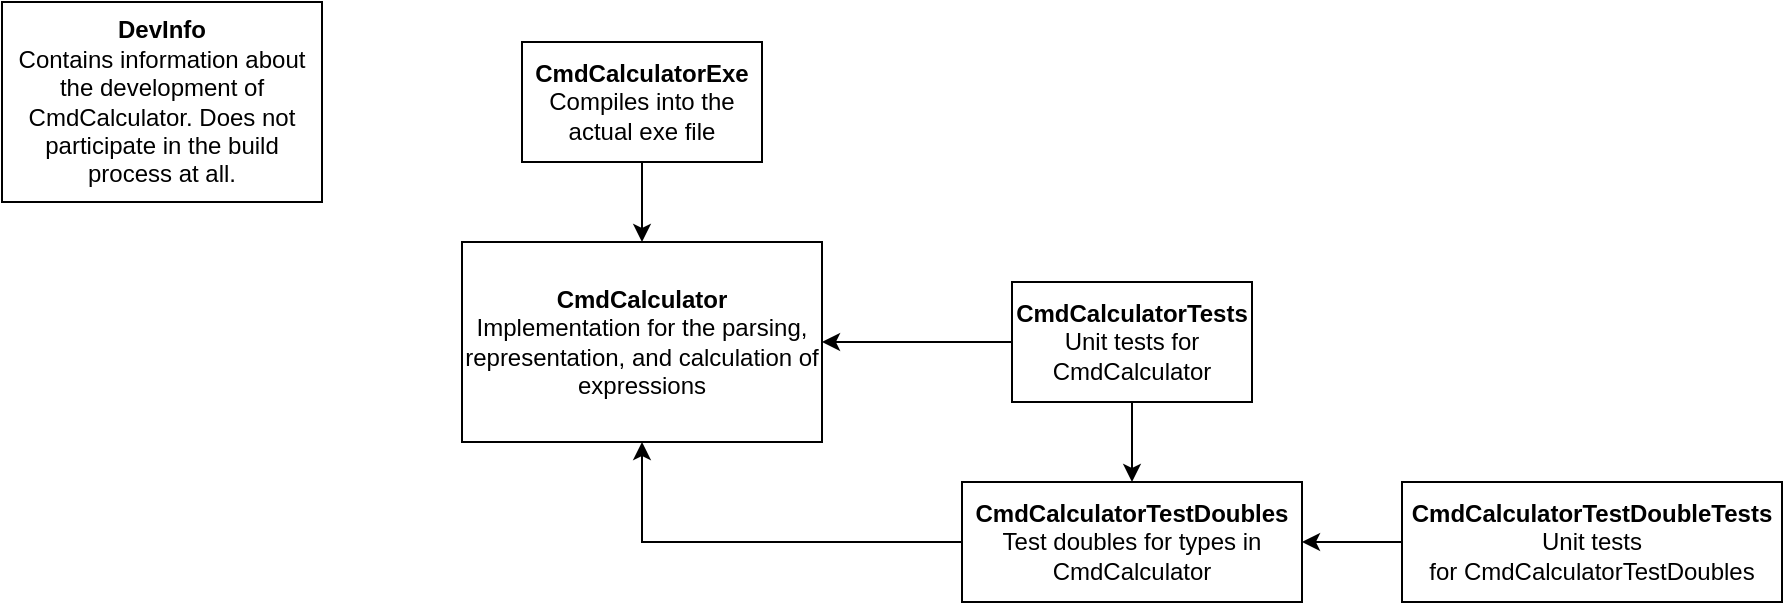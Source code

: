 <mxfile version="15.8.7" type="device"><diagram name="Page-1" id="0C6rbgazT1nEUo85-nEN"><mxGraphModel dx="1552" dy="917" grid="1" gridSize="10" guides="1" tooltips="1" connect="1" arrows="1" fold="1" page="1" pageScale="1" pageWidth="850" pageHeight="1100" math="0" shadow="0"><root><mxCell id="0"/><mxCell id="1" parent="0"/><mxCell id="Yo9DqWEjE8RmXLsEaZGv-4" value="" style="edgeStyle=orthogonalEdgeStyle;rounded=0;orthogonalLoop=1;jettySize=auto;html=1;" parent="1" source="Yo9DqWEjE8RmXLsEaZGv-1" target="Yo9DqWEjE8RmXLsEaZGv-2" edge="1"><mxGeometry relative="1" as="geometry"/></mxCell><mxCell id="Yo9DqWEjE8RmXLsEaZGv-1" value="&lt;b&gt;CmdCalculatorExe&lt;/b&gt;&lt;br&gt;Compiles into the actual exe file" style="rounded=0;whiteSpace=wrap;html=1;" parent="1" vertex="1"><mxGeometry x="380" y="340" width="120" height="60" as="geometry"/></mxCell><mxCell id="Yo9DqWEjE8RmXLsEaZGv-2" value="&lt;b&gt;CmdCalculator&lt;/b&gt;&lt;br&gt;Implementation for the parsing, representation, and calculation of expressions" style="rounded=0;whiteSpace=wrap;html=1;" parent="1" vertex="1"><mxGeometry x="350" y="440" width="180" height="100" as="geometry"/></mxCell><mxCell id="Yo9DqWEjE8RmXLsEaZGv-5" value="" style="edgeStyle=orthogonalEdgeStyle;rounded=0;orthogonalLoop=1;jettySize=auto;html=1;" parent="1" source="Yo9DqWEjE8RmXLsEaZGv-3" target="Yo9DqWEjE8RmXLsEaZGv-2" edge="1"><mxGeometry relative="1" as="geometry"/></mxCell><mxCell id="1NSZu6isiVIA-THI2hPm-3" style="edgeStyle=orthogonalEdgeStyle;rounded=0;orthogonalLoop=1;jettySize=auto;html=1;entryX=0.5;entryY=0;entryDx=0;entryDy=0;" edge="1" parent="1" source="Yo9DqWEjE8RmXLsEaZGv-3" target="1NSZu6isiVIA-THI2hPm-1"><mxGeometry relative="1" as="geometry"/></mxCell><mxCell id="Yo9DqWEjE8RmXLsEaZGv-3" value="&lt;b&gt;CmdCalculatorTests&lt;/b&gt;&lt;br&gt;Unit tests for CmdCalculator" style="rounded=0;whiteSpace=wrap;html=1;" parent="1" vertex="1"><mxGeometry x="625" y="460" width="120" height="60" as="geometry"/></mxCell><mxCell id="Yo9DqWEjE8RmXLsEaZGv-6" value="&lt;b&gt;DevInfo&lt;/b&gt;&lt;br&gt;Contains information about the development of CmdCalculator. Does not participate in the build process at all." style="rounded=0;whiteSpace=wrap;html=1;" parent="1" vertex="1"><mxGeometry x="120" y="320" width="160" height="100" as="geometry"/></mxCell><mxCell id="1NSZu6isiVIA-THI2hPm-2" style="edgeStyle=orthogonalEdgeStyle;rounded=0;orthogonalLoop=1;jettySize=auto;html=1;entryX=0.5;entryY=1;entryDx=0;entryDy=0;" edge="1" parent="1" source="1NSZu6isiVIA-THI2hPm-1" target="Yo9DqWEjE8RmXLsEaZGv-2"><mxGeometry relative="1" as="geometry"/></mxCell><mxCell id="1NSZu6isiVIA-THI2hPm-1" value="&lt;b&gt;CmdCalculatorTestDoubles&lt;/b&gt;&lt;br&gt;Test doubles for types in CmdCalculator" style="rounded=0;whiteSpace=wrap;html=1;" vertex="1" parent="1"><mxGeometry x="600" y="560" width="170" height="60" as="geometry"/></mxCell><mxCell id="1NSZu6isiVIA-THI2hPm-5" style="edgeStyle=orthogonalEdgeStyle;rounded=0;orthogonalLoop=1;jettySize=auto;html=1;entryX=1;entryY=0.5;entryDx=0;entryDy=0;" edge="1" parent="1" source="1NSZu6isiVIA-THI2hPm-4" target="1NSZu6isiVIA-THI2hPm-1"><mxGeometry relative="1" as="geometry"/></mxCell><mxCell id="1NSZu6isiVIA-THI2hPm-4" value="&lt;b&gt;CmdCalculatorTestDoubleTests&lt;/b&gt;&lt;br&gt;Unit tests for&amp;nbsp;CmdCalculatorTestDoubles" style="rounded=0;whiteSpace=wrap;html=1;" vertex="1" parent="1"><mxGeometry x="820" y="560" width="190" height="60" as="geometry"/></mxCell></root></mxGraphModel></diagram></mxfile>